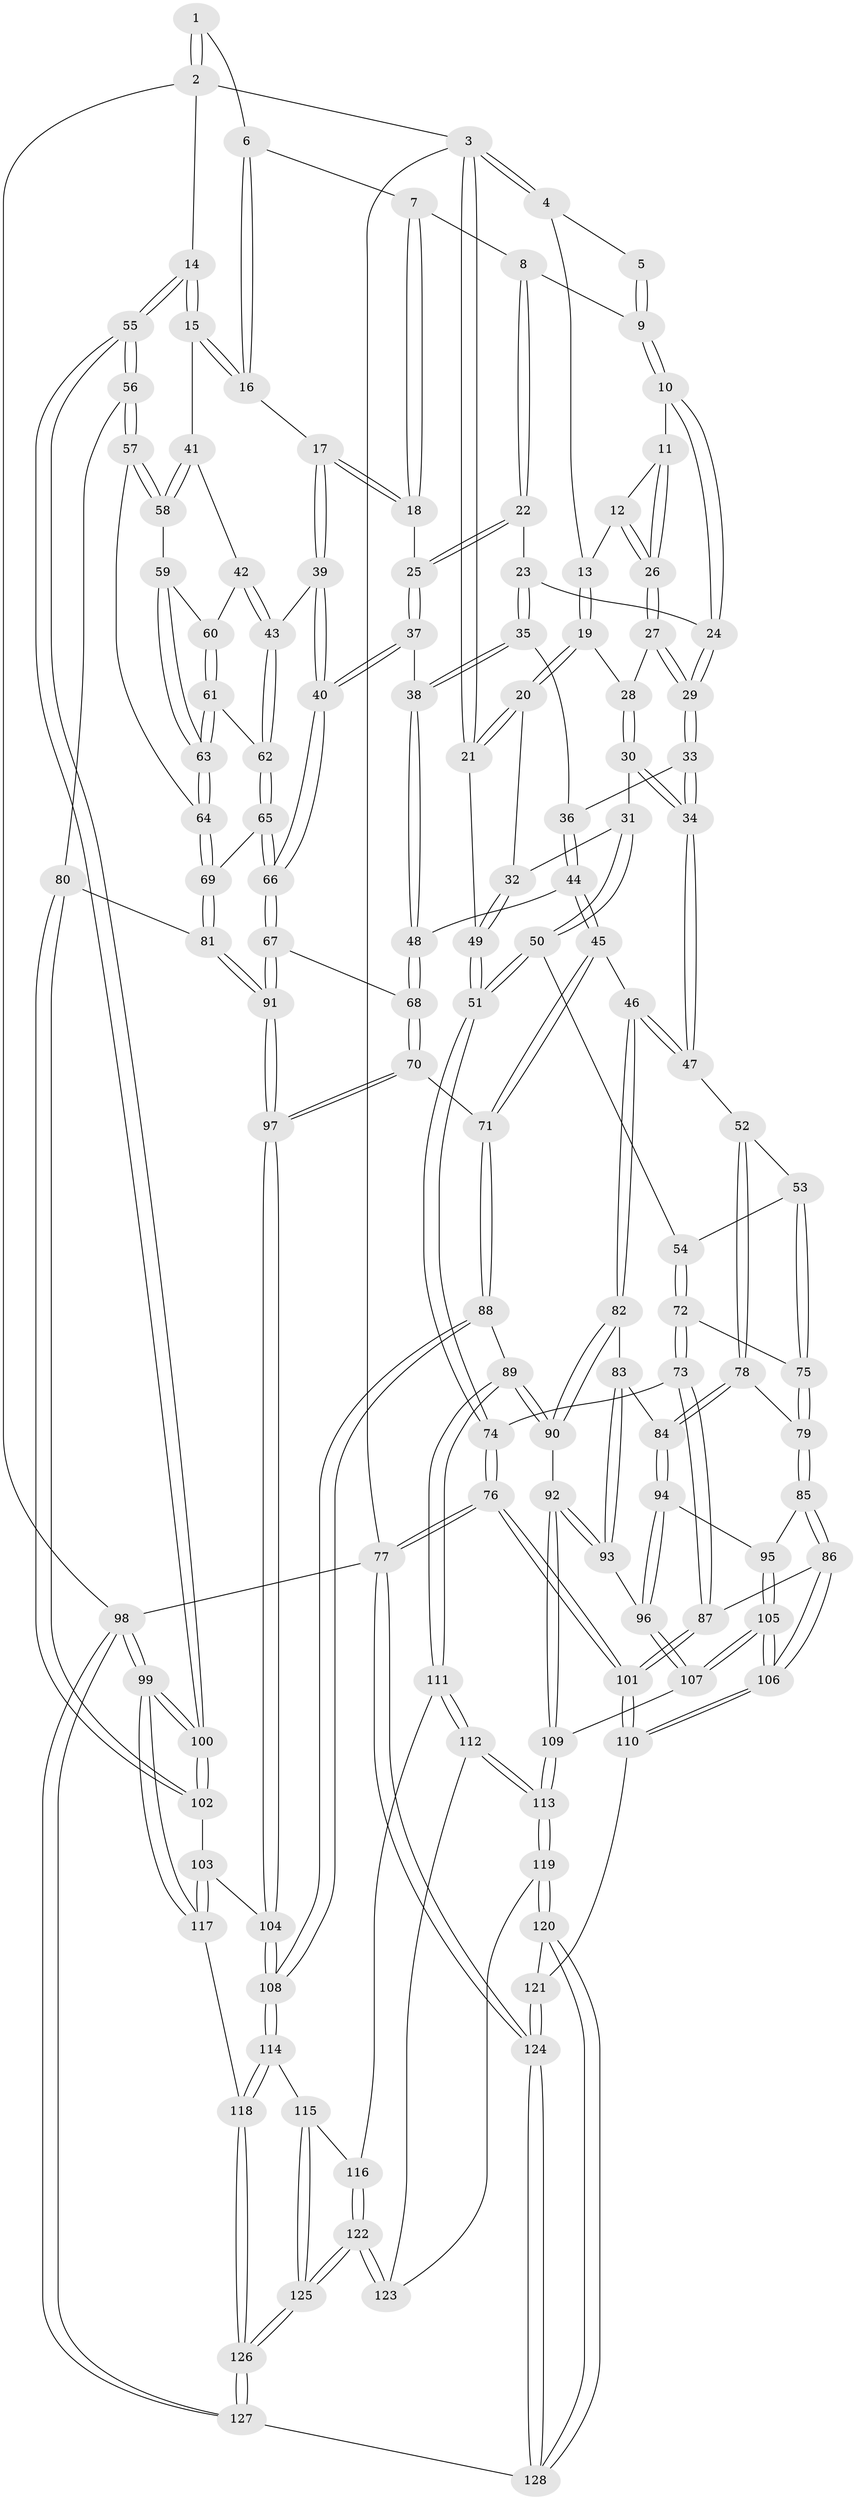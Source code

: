 // Generated by graph-tools (version 1.1) at 2025/03/03/09/25 03:03:13]
// undirected, 128 vertices, 317 edges
graph export_dot {
graph [start="1"]
  node [color=gray90,style=filled];
  1 [pos="+0.946259840422103+0"];
  2 [pos="+1+0"];
  3 [pos="+0+0"];
  4 [pos="+0.30476103326001913+0"];
  5 [pos="+0.5874531807372739+0"];
  6 [pos="+0.7954053391589557+0.03894016942219027"];
  7 [pos="+0.735405986550591+0.06047284556450035"];
  8 [pos="+0.6581621501248571+0.03405421476441362"];
  9 [pos="+0.5923205173387024+0"];
  10 [pos="+0.4923918097710588+0.11646140441691985"];
  11 [pos="+0.48437319060421014+0.11488269830054516"];
  12 [pos="+0.386617047876902+0.06905238466938357"];
  13 [pos="+0.312388011931837+0"];
  14 [pos="+1+0.08378695264597955"];
  15 [pos="+1+0.18740549137781096"];
  16 [pos="+0.8901646645342947+0.18620490468543296"];
  17 [pos="+0.888939991089153+0.18650469533871813"];
  18 [pos="+0.7861244647061418+0.1751477980222887"];
  19 [pos="+0.24287967063575022+0.11955124573602922"];
  20 [pos="+0.11736155866966344+0.15722255957932657"];
  21 [pos="+0+0"];
  22 [pos="+0.6344472429471525+0.18218975462567763"];
  23 [pos="+0.5535204220246887+0.19365339067450876"];
  24 [pos="+0.4972694458466687+0.12447732917694784"];
  25 [pos="+0.6690445327475365+0.20510441218652203"];
  26 [pos="+0.3619224086058058+0.19413588635670642"];
  27 [pos="+0.35695513857654837+0.20357899008583255"];
  28 [pos="+0.2834058138056451+0.17307383130883977"];
  29 [pos="+0.37619046931375594+0.2409144225725713"];
  30 [pos="+0.22074926557429742+0.3164526603225363"];
  31 [pos="+0.17587950870401972+0.3166956373564051"];
  32 [pos="+0.16107514662870726+0.2947666987505487"];
  33 [pos="+0.3833953918390038+0.26138704744956076"];
  34 [pos="+0.30278555259492734+0.3478734056445448"];
  35 [pos="+0.5015064663298554+0.2759598206831553"];
  36 [pos="+0.48430948022913595+0.28549344171003144"];
  37 [pos="+0.6999121195204675+0.3777486801026345"];
  38 [pos="+0.6397150474316167+0.3811089640514425"];
  39 [pos="+0.730637270537724+0.38139154470875386"];
  40 [pos="+0.7043787825638067+0.38088128430594725"];
  41 [pos="+0.9391652535366896+0.3459643778001386"];
  42 [pos="+0.8015491105999117+0.4035032928871258"];
  43 [pos="+0.7384275047728063+0.38514073794560516"];
  44 [pos="+0.46143461309672745+0.4624333140483628"];
  45 [pos="+0.43871171089549926+0.4764341259333571"];
  46 [pos="+0.37791151393774686+0.5068837594903691"];
  47 [pos="+0.3565595638590563+0.4954808116492393"];
  48 [pos="+0.513509590385379+0.464437498167855"];
  49 [pos="+0+0.2987088674715008"];
  50 [pos="+0.1395754205099975+0.38010003632044936"];
  51 [pos="+0+0.41839320742724573"];
  52 [pos="+0.25707481406138966+0.5146923943756534"];
  53 [pos="+0.23397109998753043+0.5109964761133466"];
  54 [pos="+0.16492138250731656+0.49084853730303096"];
  55 [pos="+1+0.5990402927946064"];
  56 [pos="+1+0.5865539899763925"];
  57 [pos="+0.963672157040643+0.5284233558547919"];
  58 [pos="+0.936694383460124+0.4433814126996597"];
  59 [pos="+0.8549892826364283+0.44978375727598946"];
  60 [pos="+0.8082689156111141+0.4136753758657271"];
  61 [pos="+0.8208536798458506+0.5072431213250933"];
  62 [pos="+0.7855619695555002+0.5266209286177752"];
  63 [pos="+0.886419176002524+0.5309151662825098"];
  64 [pos="+0.8905457512687802+0.5344734143520323"];
  65 [pos="+0.7641099468037683+0.5622013385699939"];
  66 [pos="+0.6686199021340953+0.5752949569901932"];
  67 [pos="+0.6579886611627512+0.5868102067080171"];
  68 [pos="+0.6547944163538348+0.5895203658432311"];
  69 [pos="+0.8338212825672702+0.6027902436621841"];
  70 [pos="+0.6485990392135802+0.6053859131983336"];
  71 [pos="+0.6115032679940327+0.6575826819367999"];
  72 [pos="+0.08299789080309007+0.550936060180373"];
  73 [pos="+0.06646650372532055+0.5571701144753411"];
  74 [pos="+0+0.4568082918822673"];
  75 [pos="+0.17270657067001155+0.6160949241949332"];
  76 [pos="+0+1"];
  77 [pos="+0+1"];
  78 [pos="+0.2224909402673003+0.6364513741477008"];
  79 [pos="+0.19102756840682325+0.6461472612156425"];
  80 [pos="+0.9240189677851636+0.669209470256163"];
  81 [pos="+0.8435787446474776+0.6643326713140195"];
  82 [pos="+0.3841555652951123+0.5471696716868513"];
  83 [pos="+0.3335807566400893+0.6164601979294776"];
  84 [pos="+0.2622239541866718+0.6612263585296267"];
  85 [pos="+0.1662113175109263+0.6824048501122719"];
  86 [pos="+0.12486604414948312+0.699964692543754"];
  87 [pos="+0.08173338110345409+0.6969786220109901"];
  88 [pos="+0.585482034219672+0.7025038215508377"];
  89 [pos="+0.5463846534366924+0.7210071360047207"];
  90 [pos="+0.48092887396166323+0.6991377915811866"];
  91 [pos="+0.839244642422878+0.6689856513694203"];
  92 [pos="+0.4781591780963192+0.7008339554122759"];
  93 [pos="+0.3282847449324376+0.6868619057803133"];
  94 [pos="+0.26386963415401304+0.6916493176818094"];
  95 [pos="+0.2245360222960471+0.7203153619732294"];
  96 [pos="+0.31281613821930837+0.7306428523855252"];
  97 [pos="+0.8074736760343147+0.7189858012264176"];
  98 [pos="+1+1"];
  99 [pos="+1+1"];
  100 [pos="+1+1"];
  101 [pos="+0+0.9294458614666249"];
  102 [pos="+0.9329939394028199+0.7950446046666336"];
  103 [pos="+0.8400087528771408+0.7832585193345483"];
  104 [pos="+0.7969234375441151+0.7698551994023679"];
  105 [pos="+0.22654508279378727+0.8145764167193369"];
  106 [pos="+0.21311727279812703+0.8257073833946148"];
  107 [pos="+0.33366077045093767+0.7833760592295472"];
  108 [pos="+0.7495513888217742+0.8075485585852604"];
  109 [pos="+0.3507511569328257+0.7888783024022198"];
  110 [pos="+0.20002334125155627+0.8487401027535494"];
  111 [pos="+0.5409148224981806+0.8026183541984703"];
  112 [pos="+0.5225151767042062+0.8342796695133929"];
  113 [pos="+0.38588832743168694+0.8956808962896271"];
  114 [pos="+0.7451476562497698+0.8516295547124235"];
  115 [pos="+0.7084433721035398+0.8782443691635491"];
  116 [pos="+0.6064329308410931+0.864504666643821"];
  117 [pos="+0.9093478876889497+0.9810558228143846"];
  118 [pos="+0.7895458210133764+0.9040292742716812"];
  119 [pos="+0.370399824665918+0.9626214417920995"];
  120 [pos="+0.3645816609834369+0.9759813697858425"];
  121 [pos="+0.21666074117529474+0.8743572385278202"];
  122 [pos="+0.5950200163142259+1"];
  123 [pos="+0.5280897036417944+0.9147002760729788"];
  124 [pos="+0.15441235492005215+1"];
  125 [pos="+0.6065354406764565+1"];
  126 [pos="+0.6017700849167007+1"];
  127 [pos="+0.6011788586203423+1"];
  128 [pos="+0.36932634237305195+1"];
  1 -- 2;
  1 -- 2;
  1 -- 6;
  2 -- 3;
  2 -- 14;
  2 -- 98;
  3 -- 4;
  3 -- 4;
  3 -- 21;
  3 -- 21;
  3 -- 77;
  4 -- 5;
  4 -- 13;
  5 -- 9;
  5 -- 9;
  6 -- 7;
  6 -- 16;
  6 -- 16;
  7 -- 8;
  7 -- 18;
  7 -- 18;
  8 -- 9;
  8 -- 22;
  8 -- 22;
  9 -- 10;
  9 -- 10;
  10 -- 11;
  10 -- 24;
  10 -- 24;
  11 -- 12;
  11 -- 26;
  11 -- 26;
  12 -- 13;
  12 -- 26;
  12 -- 26;
  13 -- 19;
  13 -- 19;
  14 -- 15;
  14 -- 15;
  14 -- 55;
  14 -- 55;
  15 -- 16;
  15 -- 16;
  15 -- 41;
  16 -- 17;
  17 -- 18;
  17 -- 18;
  17 -- 39;
  17 -- 39;
  18 -- 25;
  19 -- 20;
  19 -- 20;
  19 -- 28;
  20 -- 21;
  20 -- 21;
  20 -- 32;
  21 -- 49;
  22 -- 23;
  22 -- 25;
  22 -- 25;
  23 -- 24;
  23 -- 35;
  23 -- 35;
  24 -- 29;
  24 -- 29;
  25 -- 37;
  25 -- 37;
  26 -- 27;
  26 -- 27;
  27 -- 28;
  27 -- 29;
  27 -- 29;
  28 -- 30;
  28 -- 30;
  29 -- 33;
  29 -- 33;
  30 -- 31;
  30 -- 34;
  30 -- 34;
  31 -- 32;
  31 -- 50;
  31 -- 50;
  32 -- 49;
  32 -- 49;
  33 -- 34;
  33 -- 34;
  33 -- 36;
  34 -- 47;
  34 -- 47;
  35 -- 36;
  35 -- 38;
  35 -- 38;
  36 -- 44;
  36 -- 44;
  37 -- 38;
  37 -- 40;
  37 -- 40;
  38 -- 48;
  38 -- 48;
  39 -- 40;
  39 -- 40;
  39 -- 43;
  40 -- 66;
  40 -- 66;
  41 -- 42;
  41 -- 58;
  41 -- 58;
  42 -- 43;
  42 -- 43;
  42 -- 60;
  43 -- 62;
  43 -- 62;
  44 -- 45;
  44 -- 45;
  44 -- 48;
  45 -- 46;
  45 -- 71;
  45 -- 71;
  46 -- 47;
  46 -- 47;
  46 -- 82;
  46 -- 82;
  47 -- 52;
  48 -- 68;
  48 -- 68;
  49 -- 51;
  49 -- 51;
  50 -- 51;
  50 -- 51;
  50 -- 54;
  51 -- 74;
  51 -- 74;
  52 -- 53;
  52 -- 78;
  52 -- 78;
  53 -- 54;
  53 -- 75;
  53 -- 75;
  54 -- 72;
  54 -- 72;
  55 -- 56;
  55 -- 56;
  55 -- 100;
  55 -- 100;
  56 -- 57;
  56 -- 57;
  56 -- 80;
  57 -- 58;
  57 -- 58;
  57 -- 64;
  58 -- 59;
  59 -- 60;
  59 -- 63;
  59 -- 63;
  60 -- 61;
  60 -- 61;
  61 -- 62;
  61 -- 63;
  61 -- 63;
  62 -- 65;
  62 -- 65;
  63 -- 64;
  63 -- 64;
  64 -- 69;
  64 -- 69;
  65 -- 66;
  65 -- 66;
  65 -- 69;
  66 -- 67;
  66 -- 67;
  67 -- 68;
  67 -- 91;
  67 -- 91;
  68 -- 70;
  68 -- 70;
  69 -- 81;
  69 -- 81;
  70 -- 71;
  70 -- 97;
  70 -- 97;
  71 -- 88;
  71 -- 88;
  72 -- 73;
  72 -- 73;
  72 -- 75;
  73 -- 74;
  73 -- 87;
  73 -- 87;
  74 -- 76;
  74 -- 76;
  75 -- 79;
  75 -- 79;
  76 -- 77;
  76 -- 77;
  76 -- 101;
  76 -- 101;
  77 -- 124;
  77 -- 124;
  77 -- 98;
  78 -- 79;
  78 -- 84;
  78 -- 84;
  79 -- 85;
  79 -- 85;
  80 -- 81;
  80 -- 102;
  80 -- 102;
  81 -- 91;
  81 -- 91;
  82 -- 83;
  82 -- 90;
  82 -- 90;
  83 -- 84;
  83 -- 93;
  83 -- 93;
  84 -- 94;
  84 -- 94;
  85 -- 86;
  85 -- 86;
  85 -- 95;
  86 -- 87;
  86 -- 106;
  86 -- 106;
  87 -- 101;
  87 -- 101;
  88 -- 89;
  88 -- 108;
  88 -- 108;
  89 -- 90;
  89 -- 90;
  89 -- 111;
  89 -- 111;
  90 -- 92;
  91 -- 97;
  91 -- 97;
  92 -- 93;
  92 -- 93;
  92 -- 109;
  92 -- 109;
  93 -- 96;
  94 -- 95;
  94 -- 96;
  94 -- 96;
  95 -- 105;
  95 -- 105;
  96 -- 107;
  96 -- 107;
  97 -- 104;
  97 -- 104;
  98 -- 99;
  98 -- 99;
  98 -- 127;
  98 -- 127;
  99 -- 100;
  99 -- 100;
  99 -- 117;
  99 -- 117;
  100 -- 102;
  100 -- 102;
  101 -- 110;
  101 -- 110;
  102 -- 103;
  103 -- 104;
  103 -- 117;
  103 -- 117;
  104 -- 108;
  104 -- 108;
  105 -- 106;
  105 -- 106;
  105 -- 107;
  105 -- 107;
  106 -- 110;
  106 -- 110;
  107 -- 109;
  108 -- 114;
  108 -- 114;
  109 -- 113;
  109 -- 113;
  110 -- 121;
  111 -- 112;
  111 -- 112;
  111 -- 116;
  112 -- 113;
  112 -- 113;
  112 -- 123;
  113 -- 119;
  113 -- 119;
  114 -- 115;
  114 -- 118;
  114 -- 118;
  115 -- 116;
  115 -- 125;
  115 -- 125;
  116 -- 122;
  116 -- 122;
  117 -- 118;
  118 -- 126;
  118 -- 126;
  119 -- 120;
  119 -- 120;
  119 -- 123;
  120 -- 121;
  120 -- 128;
  120 -- 128;
  121 -- 124;
  121 -- 124;
  122 -- 123;
  122 -- 123;
  122 -- 125;
  122 -- 125;
  124 -- 128;
  124 -- 128;
  125 -- 126;
  125 -- 126;
  126 -- 127;
  126 -- 127;
  127 -- 128;
}
